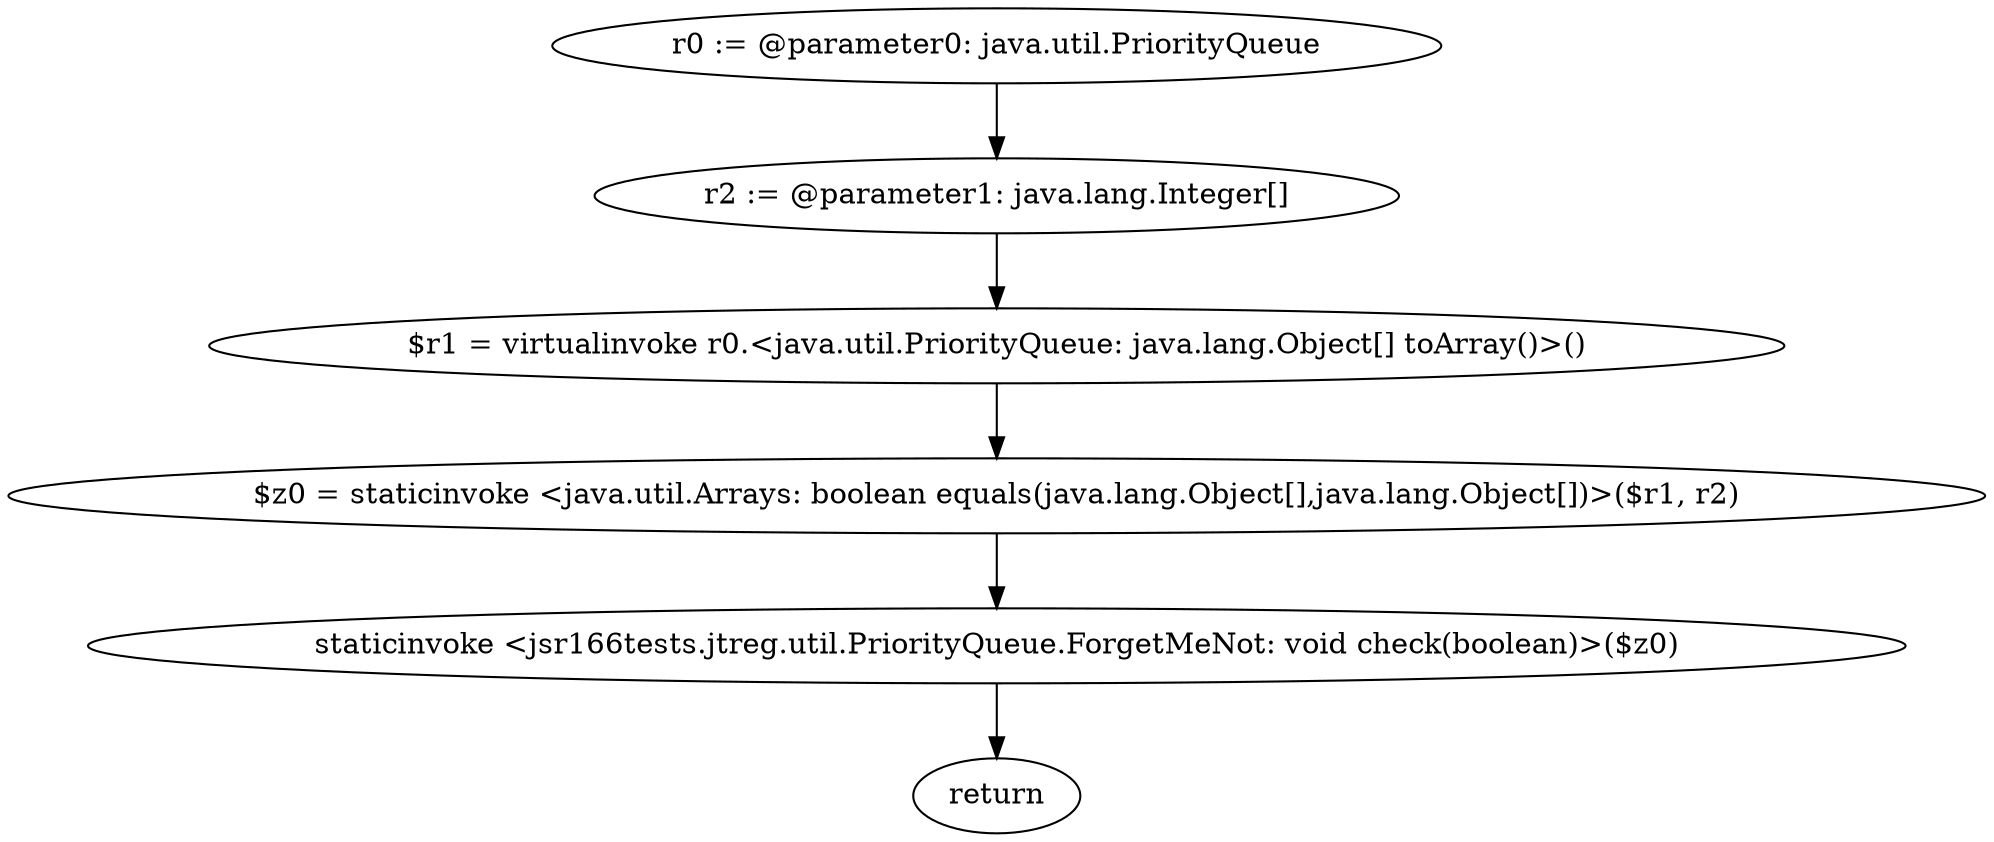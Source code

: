 digraph "unitGraph" {
    "r0 := @parameter0: java.util.PriorityQueue"
    "r2 := @parameter1: java.lang.Integer[]"
    "$r1 = virtualinvoke r0.<java.util.PriorityQueue: java.lang.Object[] toArray()>()"
    "$z0 = staticinvoke <java.util.Arrays: boolean equals(java.lang.Object[],java.lang.Object[])>($r1, r2)"
    "staticinvoke <jsr166tests.jtreg.util.PriorityQueue.ForgetMeNot: void check(boolean)>($z0)"
    "return"
    "r0 := @parameter0: java.util.PriorityQueue"->"r2 := @parameter1: java.lang.Integer[]";
    "r2 := @parameter1: java.lang.Integer[]"->"$r1 = virtualinvoke r0.<java.util.PriorityQueue: java.lang.Object[] toArray()>()";
    "$r1 = virtualinvoke r0.<java.util.PriorityQueue: java.lang.Object[] toArray()>()"->"$z0 = staticinvoke <java.util.Arrays: boolean equals(java.lang.Object[],java.lang.Object[])>($r1, r2)";
    "$z0 = staticinvoke <java.util.Arrays: boolean equals(java.lang.Object[],java.lang.Object[])>($r1, r2)"->"staticinvoke <jsr166tests.jtreg.util.PriorityQueue.ForgetMeNot: void check(boolean)>($z0)";
    "staticinvoke <jsr166tests.jtreg.util.PriorityQueue.ForgetMeNot: void check(boolean)>($z0)"->"return";
}
